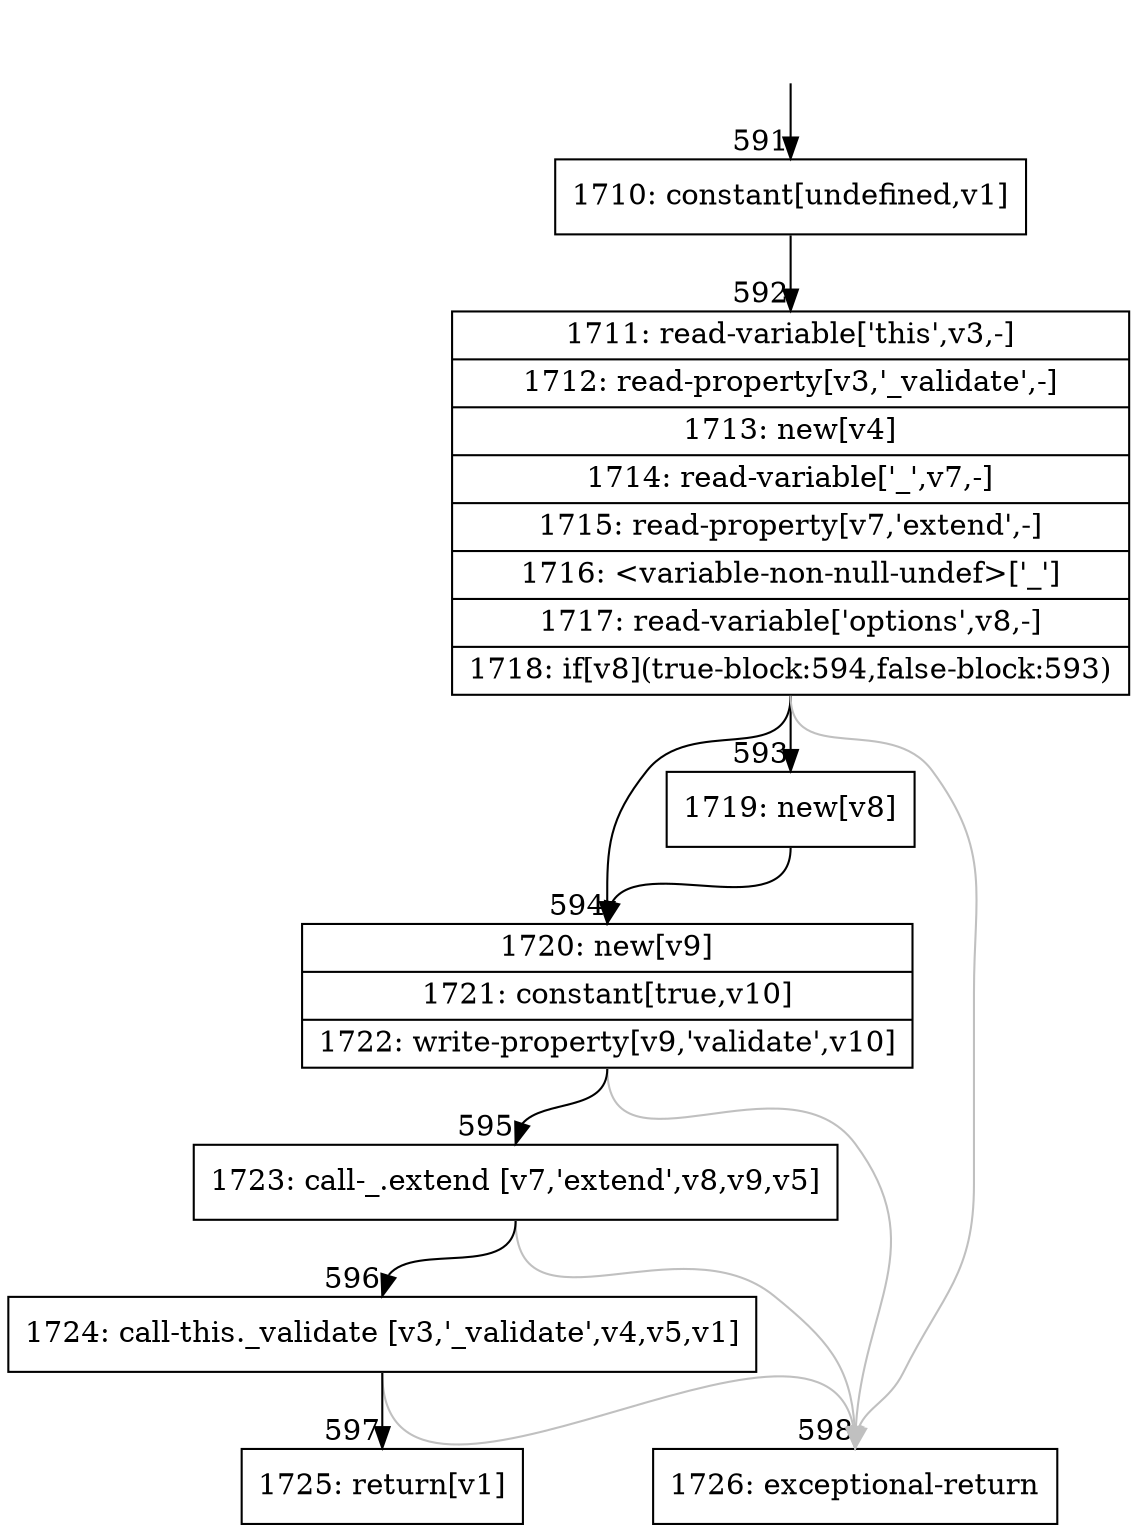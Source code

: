 digraph {
rankdir="TD"
BB_entry40[shape=none,label=""];
BB_entry40 -> BB591 [tailport=s, headport=n, headlabel="    591"]
BB591 [shape=record label="{1710: constant[undefined,v1]}" ] 
BB591 -> BB592 [tailport=s, headport=n, headlabel="      592"]
BB592 [shape=record label="{1711: read-variable['this',v3,-]|1712: read-property[v3,'_validate',-]|1713: new[v4]|1714: read-variable['_',v7,-]|1715: read-property[v7,'extend',-]|1716: \<variable-non-null-undef\>['_']|1717: read-variable['options',v8,-]|1718: if[v8](true-block:594,false-block:593)}" ] 
BB592 -> BB594 [tailport=s, headport=n, headlabel="      594"]
BB592 -> BB593 [tailport=s, headport=n, headlabel="      593"]
BB592 -> BB598 [tailport=s, headport=n, color=gray, headlabel="      598"]
BB593 [shape=record label="{1719: new[v8]}" ] 
BB593 -> BB594 [tailport=s, headport=n]
BB594 [shape=record label="{1720: new[v9]|1721: constant[true,v10]|1722: write-property[v9,'validate',v10]}" ] 
BB594 -> BB595 [tailport=s, headport=n, headlabel="      595"]
BB594 -> BB598 [tailport=s, headport=n, color=gray]
BB595 [shape=record label="{1723: call-_.extend [v7,'extend',v8,v9,v5]}" ] 
BB595 -> BB596 [tailport=s, headport=n, headlabel="      596"]
BB595 -> BB598 [tailport=s, headport=n, color=gray]
BB596 [shape=record label="{1724: call-this._validate [v3,'_validate',v4,v5,v1]}" ] 
BB596 -> BB597 [tailport=s, headport=n, headlabel="      597"]
BB596 -> BB598 [tailport=s, headport=n, color=gray]
BB597 [shape=record label="{1725: return[v1]}" ] 
BB598 [shape=record label="{1726: exceptional-return}" ] 
//#$~ 558
}
